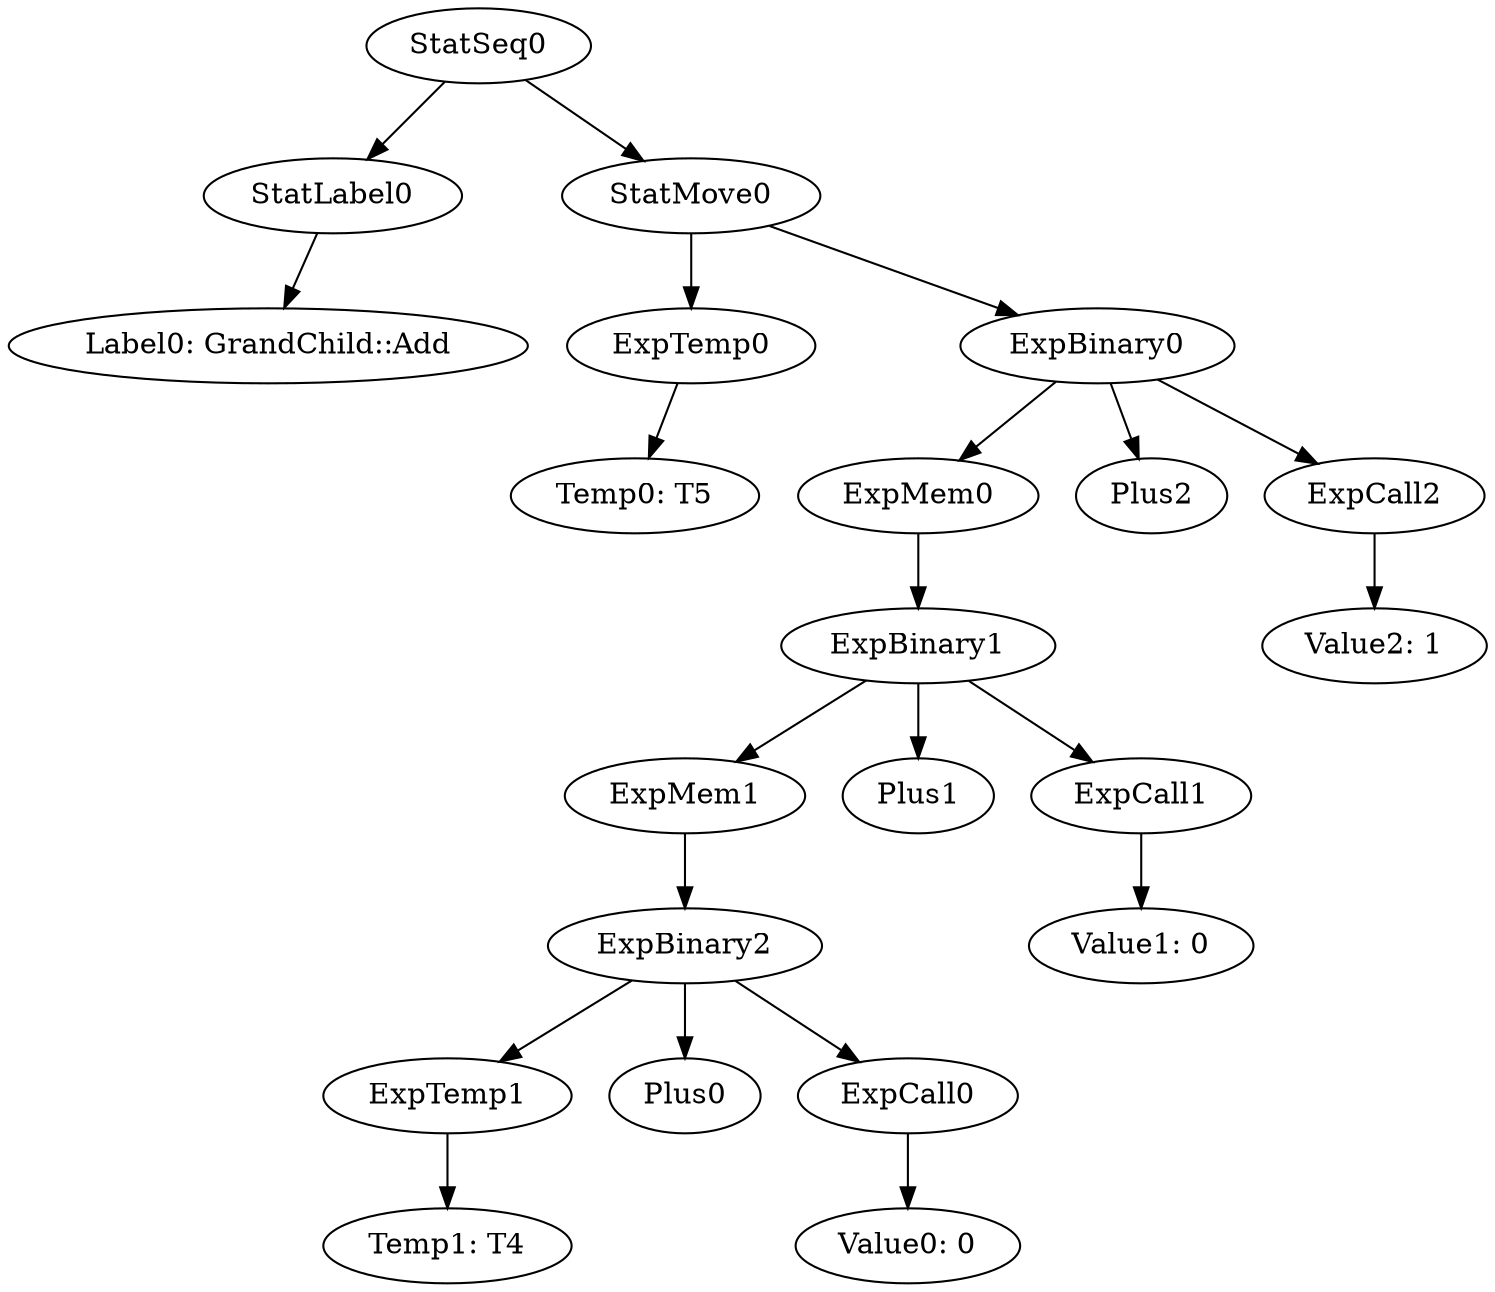 digraph {
	ordering = out;
	ExpBinary0 -> ExpMem0;
	ExpBinary0 -> Plus2;
	ExpBinary0 -> ExpCall2;
	ExpCall2 -> "Value2: 1";
	StatMove0 -> ExpTemp0;
	StatMove0 -> ExpBinary0;
	ExpCall1 -> "Value1: 0";
	ExpTemp0 -> "Temp0: T5";
	StatSeq0 -> StatLabel0;
	StatSeq0 -> StatMove0;
	StatLabel0 -> "Label0: GrandChild::Add";
	ExpTemp1 -> "Temp1: T4";
	ExpBinary2 -> ExpTemp1;
	ExpBinary2 -> Plus0;
	ExpBinary2 -> ExpCall0;
	ExpCall0 -> "Value0: 0";
	ExpMem1 -> ExpBinary2;
	ExpMem0 -> ExpBinary1;
	ExpBinary1 -> ExpMem1;
	ExpBinary1 -> Plus1;
	ExpBinary1 -> ExpCall1;
}

